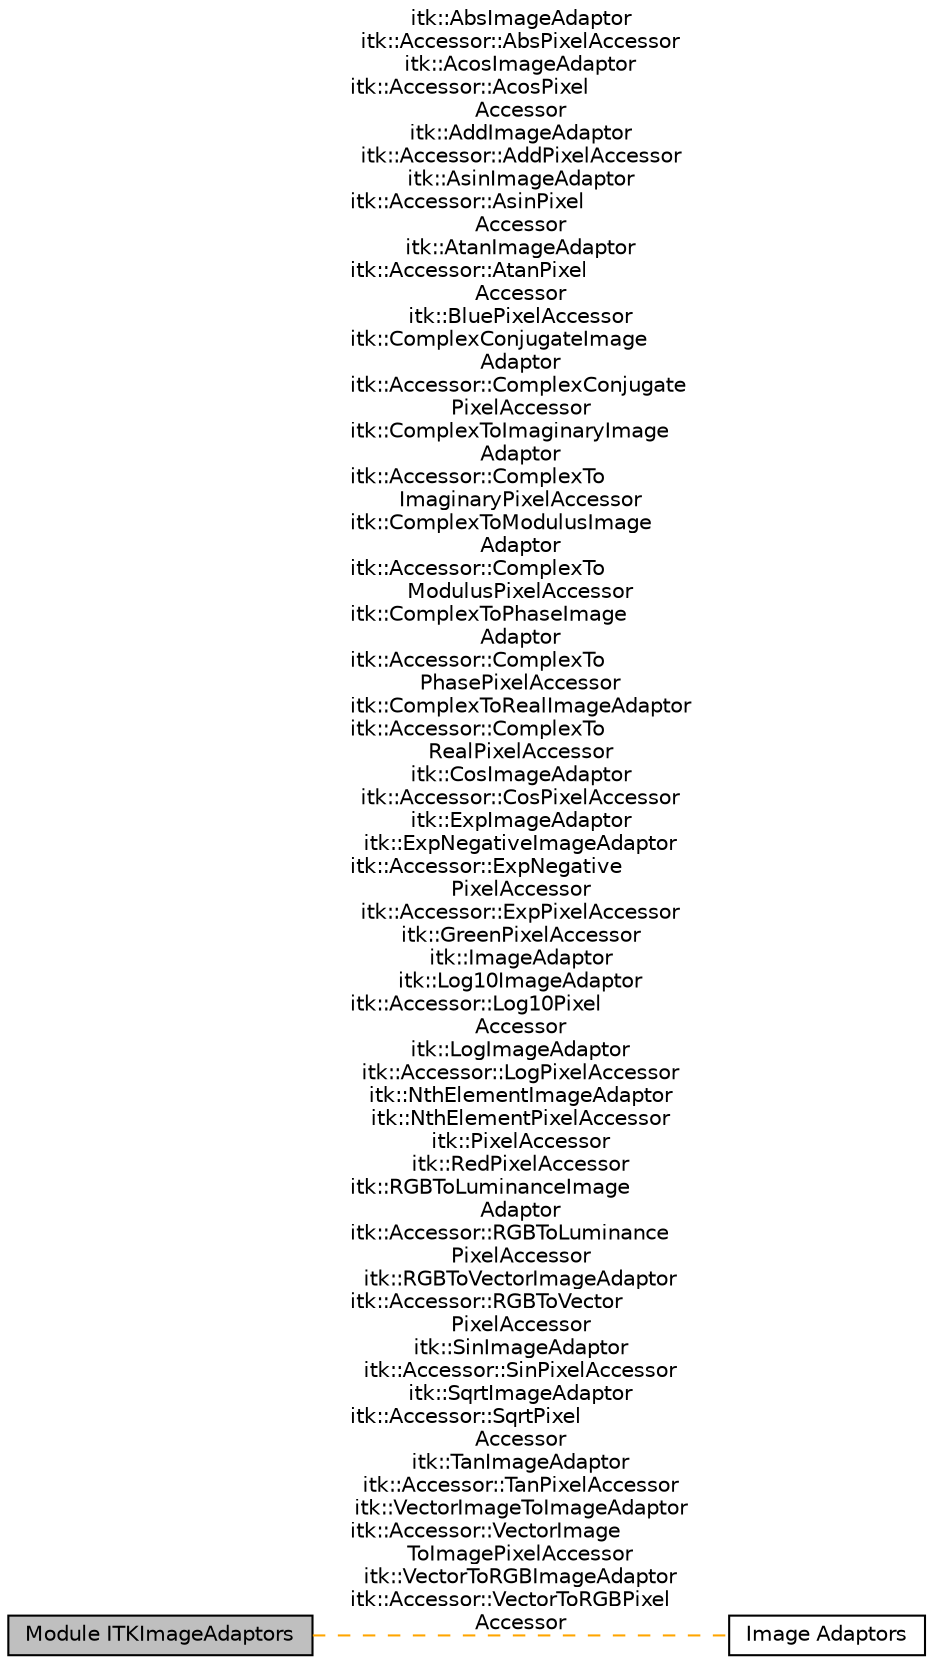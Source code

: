 digraph "Module ITKImageAdaptors"
{
  edge [fontname="Helvetica",fontsize="10",labelfontname="Helvetica",labelfontsize="10"];
  node [fontname="Helvetica",fontsize="10",shape=box];
  rankdir=LR;
  Node1 [label="Module ITKImageAdaptors",height=0.2,width=0.4,color="black", fillcolor="grey75", style="filled", fontcolor="black",tooltip=" "];
  Node2 [label="Image Adaptors",height=0.2,width=0.4,color="black", fillcolor="white", style="filled",URL="$group__ImageAdaptors.html",tooltip=" "];
  Node1->Node2 [shape=plaintext, label="itk::AbsImageAdaptor\nitk::Accessor::AbsPixelAccessor\nitk::AcosImageAdaptor\nitk::Accessor::AcosPixel\lAccessor\nitk::AddImageAdaptor\nitk::Accessor::AddPixelAccessor\nitk::AsinImageAdaptor\nitk::Accessor::AsinPixel\lAccessor\nitk::AtanImageAdaptor\nitk::Accessor::AtanPixel\lAccessor\nitk::BluePixelAccessor\nitk::ComplexConjugateImage\lAdaptor\nitk::Accessor::ComplexConjugate\lPixelAccessor\nitk::ComplexToImaginaryImage\lAdaptor\nitk::Accessor::ComplexTo\lImaginaryPixelAccessor\nitk::ComplexToModulusImage\lAdaptor\nitk::Accessor::ComplexTo\lModulusPixelAccessor\nitk::ComplexToPhaseImage\lAdaptor\nitk::Accessor::ComplexTo\lPhasePixelAccessor\nitk::ComplexToRealImageAdaptor\nitk::Accessor::ComplexTo\lRealPixelAccessor\nitk::CosImageAdaptor\nitk::Accessor::CosPixelAccessor\nitk::ExpImageAdaptor\nitk::ExpNegativeImageAdaptor\nitk::Accessor::ExpNegative\lPixelAccessor\nitk::Accessor::ExpPixelAccessor\nitk::GreenPixelAccessor\nitk::ImageAdaptor\nitk::Log10ImageAdaptor\nitk::Accessor::Log10Pixel\lAccessor\nitk::LogImageAdaptor\nitk::Accessor::LogPixelAccessor\nitk::NthElementImageAdaptor\nitk::NthElementPixelAccessor\nitk::PixelAccessor\nitk::RedPixelAccessor\nitk::RGBToLuminanceImage\lAdaptor\nitk::Accessor::RGBToLuminance\lPixelAccessor\nitk::RGBToVectorImageAdaptor\nitk::Accessor::RGBToVector\lPixelAccessor\nitk::SinImageAdaptor\nitk::Accessor::SinPixelAccessor\nitk::SqrtImageAdaptor\nitk::Accessor::SqrtPixel\lAccessor\nitk::TanImageAdaptor\nitk::Accessor::TanPixelAccessor\nitk::VectorImageToImageAdaptor\nitk::Accessor::VectorImage\lToImagePixelAccessor\nitk::VectorToRGBImageAdaptor\nitk::Accessor::VectorToRGBPixel\lAccessor", color="orange", dir="none", style="dashed"];
}
